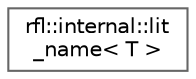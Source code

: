 digraph "类继承关系图"
{
 // LATEX_PDF_SIZE
  bgcolor="transparent";
  edge [fontname=Helvetica,fontsize=10,labelfontname=Helvetica,labelfontsize=10];
  node [fontname=Helvetica,fontsize=10,shape=box,height=0.2,width=0.4];
  rankdir="LR";
  Node0 [id="Node000000",label="rfl::internal::lit\l_name\< T \>",height=0.2,width=0.4,color="grey40", fillcolor="white", style="filled",URL="$structrfl_1_1internal_1_1lit__name.html",tooltip=" "];
}
